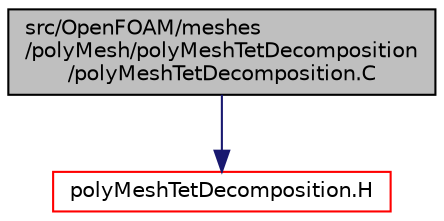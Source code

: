 digraph "src/OpenFOAM/meshes/polyMesh/polyMeshTetDecomposition/polyMeshTetDecomposition.C"
{
  bgcolor="transparent";
  edge [fontname="Helvetica",fontsize="10",labelfontname="Helvetica",labelfontsize="10"];
  node [fontname="Helvetica",fontsize="10",shape=record];
  Node1 [label="src/OpenFOAM/meshes\l/polyMesh/polyMeshTetDecomposition\l/polyMeshTetDecomposition.C",height=0.2,width=0.4,color="black", fillcolor="grey75", style="filled", fontcolor="black"];
  Node1 -> Node2 [color="midnightblue",fontsize="10",style="solid",fontname="Helvetica"];
  Node2 [label="polyMeshTetDecomposition.H",height=0.2,width=0.4,color="red",URL="$a08773.html"];
}
